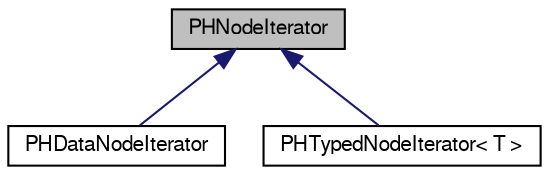 digraph "PHNodeIterator"
{
  bgcolor="transparent";
  edge [fontname="FreeSans",fontsize="10",labelfontname="FreeSans",labelfontsize="10"];
  node [fontname="FreeSans",fontsize="10",shape=record];
  Node1 [label="PHNodeIterator",height=0.2,width=0.4,color="black", fillcolor="grey75", style="filled" fontcolor="black"];
  Node1 -> Node2 [dir="back",color="midnightblue",fontsize="10",style="solid",fontname="FreeSans"];
  Node2 [label="PHDataNodeIterator",height=0.2,width=0.4,color="black",URL="$d7/ddf/classPHDataNodeIterator.html"];
  Node1 -> Node3 [dir="back",color="midnightblue",fontsize="10",style="solid",fontname="FreeSans"];
  Node3 [label="PHTypedNodeIterator\< T \>",height=0.2,width=0.4,color="black",URL="$df/d76/classPHTypedNodeIterator.html"];
}
